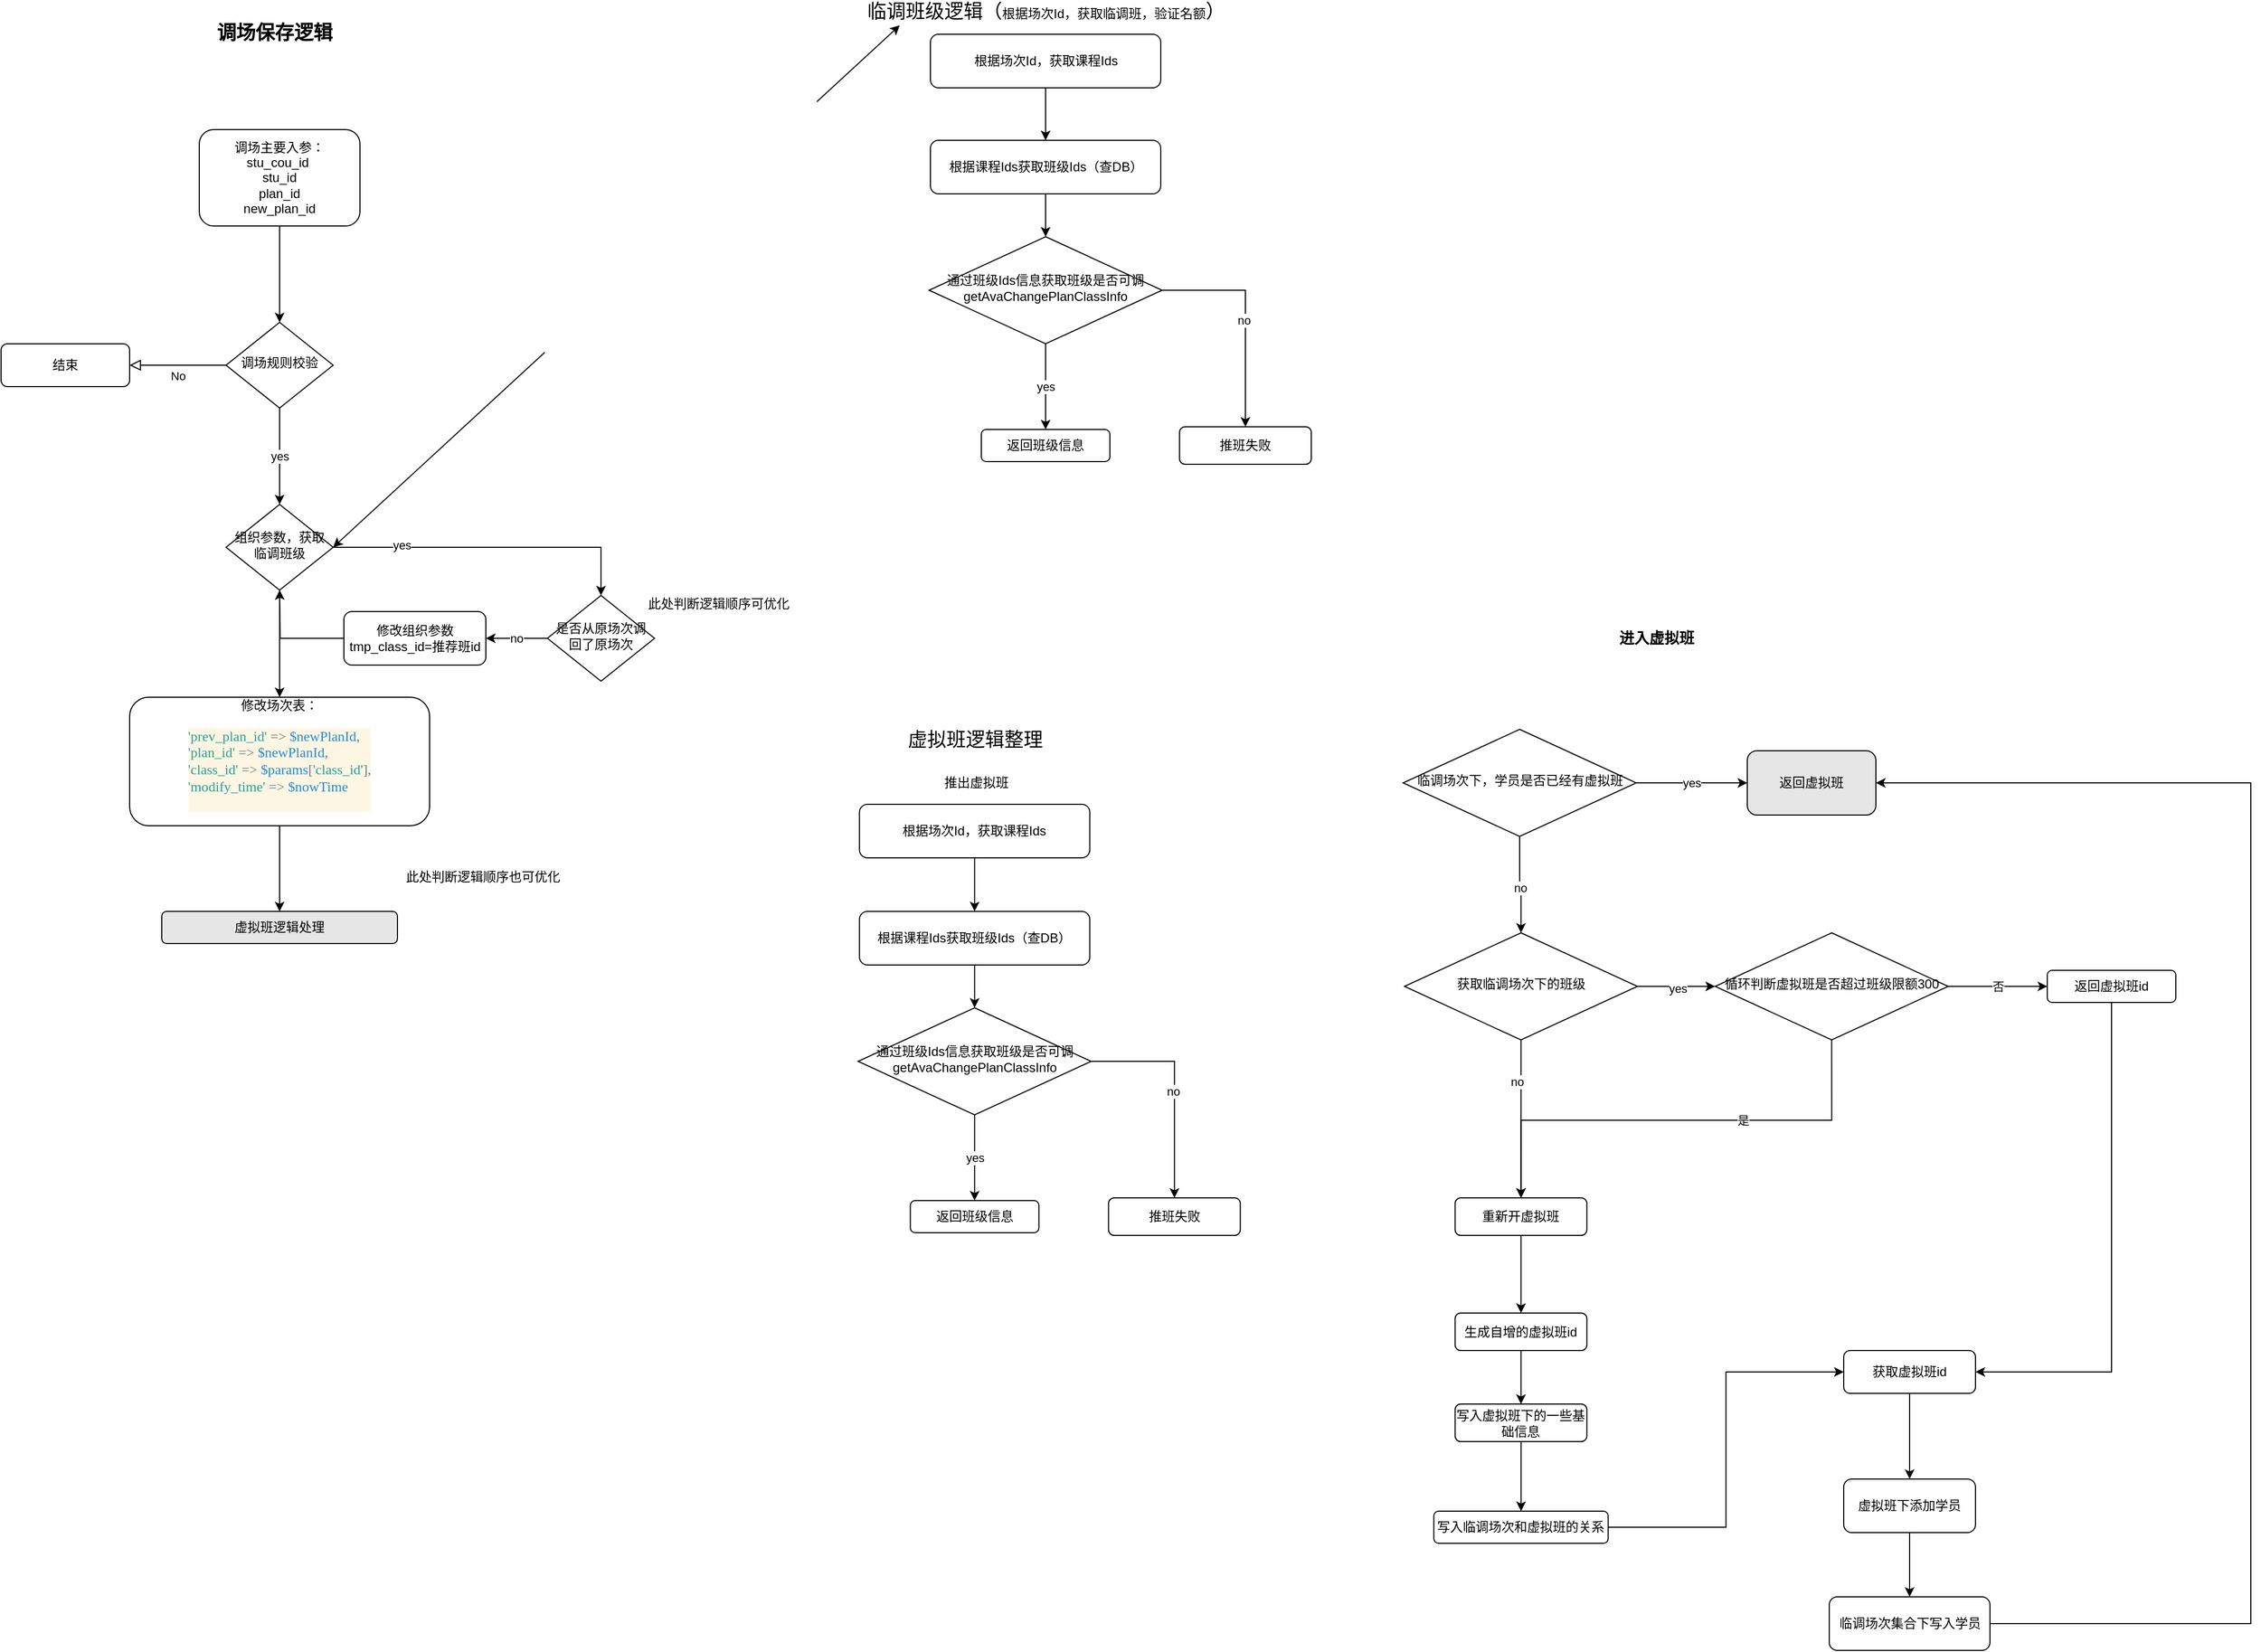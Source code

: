 <mxfile version="13.10.1" type="github">
  <diagram id="C5RBs43oDa-KdzZeNtuy" name="Page-1">
    <mxGraphModel dx="2574" dy="684" grid="1" gridSize="10" guides="1" tooltips="1" connect="1" arrows="1" fold="1" page="1" pageScale="1" pageWidth="827" pageHeight="1169" math="0" shadow="0">
      <root>
        <mxCell id="WIyWlLk6GJQsqaUBKTNV-0" />
        <mxCell id="WIyWlLk6GJQsqaUBKTNV-1" parent="WIyWlLk6GJQsqaUBKTNV-0" />
        <mxCell id="WIyWlLk6GJQsqaUBKTNV-5" value="No" style="edgeStyle=orthogonalEdgeStyle;rounded=0;html=1;jettySize=auto;orthogonalLoop=1;fontSize=11;endArrow=block;endFill=0;endSize=8;strokeWidth=1;shadow=0;labelBackgroundColor=none;" parent="WIyWlLk6GJQsqaUBKTNV-1" source="WIyWlLk6GJQsqaUBKTNV-6" target="WIyWlLk6GJQsqaUBKTNV-7" edge="1">
          <mxGeometry y="10" relative="1" as="geometry">
            <mxPoint as="offset" />
          </mxGeometry>
        </mxCell>
        <mxCell id="sMwPYeh3nt6qZpOF12sR-6" value="yes" style="edgeStyle=orthogonalEdgeStyle;rounded=0;orthogonalLoop=1;jettySize=auto;html=1;exitX=0.5;exitY=1;exitDx=0;exitDy=0;" edge="1" parent="WIyWlLk6GJQsqaUBKTNV-1" source="WIyWlLk6GJQsqaUBKTNV-6" target="WIyWlLk6GJQsqaUBKTNV-10">
          <mxGeometry relative="1" as="geometry" />
        </mxCell>
        <mxCell id="WIyWlLk6GJQsqaUBKTNV-6" value="调场规则校验" style="rhombus;whiteSpace=wrap;html=1;shadow=0;fontFamily=Helvetica;fontSize=12;align=center;strokeWidth=1;spacing=6;spacingTop=-4;" parent="WIyWlLk6GJQsqaUBKTNV-1" vertex="1">
          <mxGeometry x="-1310" y="330" width="100" height="80" as="geometry" />
        </mxCell>
        <mxCell id="WIyWlLk6GJQsqaUBKTNV-7" value="结束" style="rounded=1;whiteSpace=wrap;html=1;fontSize=12;glass=0;strokeWidth=1;shadow=0;" parent="WIyWlLk6GJQsqaUBKTNV-1" vertex="1">
          <mxGeometry x="-1520" y="350" width="120" height="40" as="geometry" />
        </mxCell>
        <mxCell id="sMwPYeh3nt6qZpOF12sR-43" style="edgeStyle=orthogonalEdgeStyle;rounded=0;orthogonalLoop=1;jettySize=auto;html=1;exitX=1;exitY=0.5;exitDx=0;exitDy=0;entryX=0.5;entryY=0;entryDx=0;entryDy=0;" edge="1" parent="WIyWlLk6GJQsqaUBKTNV-1" source="WIyWlLk6GJQsqaUBKTNV-10" target="sMwPYeh3nt6qZpOF12sR-31">
          <mxGeometry relative="1" as="geometry" />
        </mxCell>
        <mxCell id="sMwPYeh3nt6qZpOF12sR-44" value="yes" style="edgeLabel;html=1;align=center;verticalAlign=middle;resizable=0;points=[];" vertex="1" connectable="0" parent="sMwPYeh3nt6qZpOF12sR-43">
          <mxGeometry x="-0.568" y="2" relative="1" as="geometry">
            <mxPoint as="offset" />
          </mxGeometry>
        </mxCell>
        <mxCell id="sMwPYeh3nt6qZpOF12sR-47" style="edgeStyle=orthogonalEdgeStyle;rounded=0;orthogonalLoop=1;jettySize=auto;html=1;exitX=0.5;exitY=1;exitDx=0;exitDy=0;entryX=0.5;entryY=0;entryDx=0;entryDy=0;" edge="1" parent="WIyWlLk6GJQsqaUBKTNV-1" source="WIyWlLk6GJQsqaUBKTNV-10" target="WIyWlLk6GJQsqaUBKTNV-11">
          <mxGeometry relative="1" as="geometry" />
        </mxCell>
        <mxCell id="WIyWlLk6GJQsqaUBKTNV-10" value="组织参数，获取临调班级" style="rhombus;whiteSpace=wrap;html=1;shadow=0;fontFamily=Helvetica;fontSize=12;align=center;strokeWidth=1;spacing=6;spacingTop=-4;" parent="WIyWlLk6GJQsqaUBKTNV-1" vertex="1">
          <mxGeometry x="-1310" y="500" width="100" height="80" as="geometry" />
        </mxCell>
        <mxCell id="sMwPYeh3nt6qZpOF12sR-54" style="edgeStyle=orthogonalEdgeStyle;rounded=0;orthogonalLoop=1;jettySize=auto;html=1;exitX=0.5;exitY=1;exitDx=0;exitDy=0;entryX=0.5;entryY=0;entryDx=0;entryDy=0;" edge="1" parent="WIyWlLk6GJQsqaUBKTNV-1" source="WIyWlLk6GJQsqaUBKTNV-11" target="sMwPYeh3nt6qZpOF12sR-53">
          <mxGeometry relative="1" as="geometry" />
        </mxCell>
        <mxCell id="WIyWlLk6GJQsqaUBKTNV-11" value="修改场次表：&lt;br&gt;&lt;pre style=&quot;background-color: #fdf6e3 ; color: #657b83 ; font-family: &amp;#34;menlo&amp;#34; ; font-size: 9.8pt&quot;&gt;&lt;div style=&quot;text-align: left&quot;&gt;&lt;span style=&quot;font-size: 9.8pt ; white-space: normal&quot;&gt;    &lt;/span&gt;&lt;span style=&quot;font-size: 9.8pt ; white-space: normal ; color: rgb(42 , 161 , 152)&quot;&gt;&#39;prev_plan_id&#39; &lt;/span&gt;&lt;span style=&quot;font-size: 9.8pt ; white-space: normal&quot;&gt;=&amp;gt; &lt;/span&gt;&lt;span style=&quot;font-size: 9.8pt ; white-space: normal ; color: rgb(38 , 139 , 210)&quot;&gt;$newPlanId&lt;/span&gt;&lt;span style=&quot;font-size: 9.8pt ; white-space: normal&quot;&gt;,&lt;/span&gt;&lt;/div&gt;&lt;div style=&quot;text-align: left&quot;&gt;&lt;span style=&quot;font-size: 9.8pt ; white-space: normal&quot;&gt;    &lt;/span&gt;&lt;span style=&quot;font-size: 9.8pt ; white-space: normal ; color: rgb(42 , 161 , 152)&quot;&gt;&#39;plan_id&#39; &lt;/span&gt;&lt;span style=&quot;font-size: 9.8pt ; white-space: normal&quot;&gt;=&amp;gt; &lt;/span&gt;&lt;span style=&quot;font-size: 9.8pt ; white-space: normal ; color: rgb(38 , 139 , 210)&quot;&gt;$newPlanId&lt;/span&gt;&lt;span style=&quot;font-size: 9.8pt ; white-space: normal&quot;&gt;,&lt;/span&gt;&lt;/div&gt;&lt;div style=&quot;text-align: left&quot;&gt;&lt;span style=&quot;font-size: 9.8pt ; white-space: normal&quot;&gt;    &lt;/span&gt;&lt;span style=&quot;font-size: 9.8pt ; white-space: normal ; color: rgb(42 , 161 , 152)&quot;&gt;&#39;class_id&#39; &lt;/span&gt;&lt;span style=&quot;font-size: 9.8pt ; white-space: normal&quot;&gt;=&amp;gt; &lt;/span&gt;&lt;span style=&quot;font-size: 9.8pt ; white-space: normal ; color: rgb(38 , 139 , 210)&quot;&gt;$params&lt;/span&gt;&lt;span style=&quot;font-size: 9.8pt ; white-space: normal&quot;&gt;[&lt;/span&gt;&lt;span style=&quot;font-size: 9.8pt ; white-space: normal ; color: rgb(42 , 161 , 152)&quot;&gt;&#39;class_id&#39;&lt;/span&gt;&lt;span style=&quot;font-size: 9.8pt ; white-space: normal&quot;&gt;],&lt;/span&gt;&lt;/div&gt;&lt;div style=&quot;text-align: left&quot;&gt;&lt;span style=&quot;font-size: 9.8pt ; white-space: normal&quot;&gt;    &lt;/span&gt;&lt;span style=&quot;font-size: 9.8pt ; white-space: normal ; color: rgb(42 , 161 , 152)&quot;&gt;&#39;modify_time&#39; &lt;/span&gt;&lt;span style=&quot;font-size: 9.8pt ; white-space: normal&quot;&gt;=&amp;gt; &lt;/span&gt;&lt;span style=&quot;font-size: 9.8pt ; white-space: normal ; color: rgb(38 , 139 , 210)&quot;&gt;$nowTime&lt;/span&gt;&lt;/div&gt;&lt;br&gt;&lt;/pre&gt;" style="rounded=1;whiteSpace=wrap;html=1;fontSize=12;glass=0;strokeWidth=1;shadow=0;" parent="WIyWlLk6GJQsqaUBKTNV-1" vertex="1">
          <mxGeometry x="-1400" y="680" width="280" height="120" as="geometry" />
        </mxCell>
        <mxCell id="sMwPYeh3nt6qZpOF12sR-1" value="调场主要入参：&lt;br&gt;&lt;div&gt;stu_cou_id&amp;nbsp;&lt;/div&gt;&lt;div&gt;stu_id&lt;/div&gt;&lt;div&gt;plan_id&lt;/div&gt;&lt;div&gt;new_plan_id&lt;/div&gt;" style="rounded=1;whiteSpace=wrap;html=1;fontSize=12;glass=0;strokeWidth=1;shadow=0;" vertex="1" parent="WIyWlLk6GJQsqaUBKTNV-1">
          <mxGeometry x="-1335" y="150" width="150" height="90" as="geometry" />
        </mxCell>
        <mxCell id="sMwPYeh3nt6qZpOF12sR-4" style="edgeStyle=orthogonalEdgeStyle;rounded=0;orthogonalLoop=1;jettySize=auto;html=1;" edge="1" parent="WIyWlLk6GJQsqaUBKTNV-1" source="sMwPYeh3nt6qZpOF12sR-1" target="WIyWlLk6GJQsqaUBKTNV-6">
          <mxGeometry relative="1" as="geometry">
            <mxPoint x="-1260" y="240" as="sourcePoint" />
            <mxPoint x="-1260" y="320" as="targetPoint" />
          </mxGeometry>
        </mxCell>
        <mxCell id="sMwPYeh3nt6qZpOF12sR-8" value="yes" style="edgeStyle=orthogonalEdgeStyle;rounded=0;orthogonalLoop=1;jettySize=auto;html=1;exitX=0.5;exitY=1;exitDx=0;exitDy=0;" edge="1" parent="WIyWlLk6GJQsqaUBKTNV-1" source="sMwPYeh3nt6qZpOF12sR-9" target="sMwPYeh3nt6qZpOF12sR-26">
          <mxGeometry relative="1" as="geometry">
            <mxPoint x="-545" y="510" as="targetPoint" />
            <Array as="points" />
          </mxGeometry>
        </mxCell>
        <mxCell id="sMwPYeh3nt6qZpOF12sR-29" style="edgeStyle=orthogonalEdgeStyle;rounded=0;orthogonalLoop=1;jettySize=auto;html=1;exitX=1;exitY=0.5;exitDx=0;exitDy=0;" edge="1" parent="WIyWlLk6GJQsqaUBKTNV-1" source="sMwPYeh3nt6qZpOF12sR-9" target="sMwPYeh3nt6qZpOF12sR-27">
          <mxGeometry relative="1" as="geometry" />
        </mxCell>
        <mxCell id="sMwPYeh3nt6qZpOF12sR-30" value="no" style="edgeLabel;html=1;align=center;verticalAlign=middle;resizable=0;points=[];" vertex="1" connectable="0" parent="sMwPYeh3nt6qZpOF12sR-29">
          <mxGeometry x="0.028" y="-2" relative="1" as="geometry">
            <mxPoint as="offset" />
          </mxGeometry>
        </mxCell>
        <mxCell id="sMwPYeh3nt6qZpOF12sR-9" value="&lt;div&gt;通过班级Ids信息获取班级是否可调&lt;/div&gt;&lt;div&gt;getAvaChangePlanClassInfo&lt;/div&gt;" style="rhombus;whiteSpace=wrap;html=1;shadow=0;fontFamily=Helvetica;fontSize=12;align=center;strokeWidth=1;spacing=6;spacingTop=-4;" vertex="1" parent="WIyWlLk6GJQsqaUBKTNV-1">
          <mxGeometry x="-653.75" y="250" width="217.5" height="100" as="geometry" />
        </mxCell>
        <mxCell id="sMwPYeh3nt6qZpOF12sR-18" value="&lt;font style=&quot;font-size: 18px&quot;&gt;&lt;b&gt;调场保存逻辑&lt;/b&gt;&lt;/font&gt;" style="text;html=1;align=center;verticalAlign=middle;resizable=0;points=[];autosize=1;" vertex="1" parent="WIyWlLk6GJQsqaUBKTNV-1">
          <mxGeometry x="-1325" y="50" width="120" height="20" as="geometry" />
        </mxCell>
        <mxCell id="sMwPYeh3nt6qZpOF12sR-19" value="&lt;font style=&quot;font-size: 18px&quot;&gt;临调班级逻辑（&lt;span style=&quot;font-size: 12px&quot;&gt;根据场次Id，获取临调班，验证名额&lt;/span&gt;）&lt;/font&gt;" style="text;html=1;align=center;verticalAlign=middle;resizable=0;points=[];autosize=1;" vertex="1" parent="WIyWlLk6GJQsqaUBKTNV-1">
          <mxGeometry x="-720" y="30" width="350" height="20" as="geometry" />
        </mxCell>
        <mxCell id="sMwPYeh3nt6qZpOF12sR-24" style="edgeStyle=orthogonalEdgeStyle;rounded=0;orthogonalLoop=1;jettySize=auto;html=1;exitX=0.5;exitY=1;exitDx=0;exitDy=0;entryX=0.5;entryY=0;entryDx=0;entryDy=0;" edge="1" parent="WIyWlLk6GJQsqaUBKTNV-1" source="sMwPYeh3nt6qZpOF12sR-20" target="sMwPYeh3nt6qZpOF12sR-22">
          <mxGeometry relative="1" as="geometry" />
        </mxCell>
        <mxCell id="sMwPYeh3nt6qZpOF12sR-20" value="&lt;span&gt;根据场次Id，获取课程Ids&lt;/span&gt;" style="rounded=1;whiteSpace=wrap;html=1;fontSize=12;glass=0;strokeWidth=1;shadow=0;" vertex="1" parent="WIyWlLk6GJQsqaUBKTNV-1">
          <mxGeometry x="-652.5" y="61" width="215" height="50" as="geometry" />
        </mxCell>
        <mxCell id="sMwPYeh3nt6qZpOF12sR-25" style="edgeStyle=orthogonalEdgeStyle;rounded=0;orthogonalLoop=1;jettySize=auto;html=1;exitX=0.5;exitY=1;exitDx=0;exitDy=0;entryX=0.5;entryY=0;entryDx=0;entryDy=0;" edge="1" parent="WIyWlLk6GJQsqaUBKTNV-1" source="sMwPYeh3nt6qZpOF12sR-22" target="sMwPYeh3nt6qZpOF12sR-9">
          <mxGeometry relative="1" as="geometry">
            <mxPoint x="-545" y="230" as="targetPoint" />
          </mxGeometry>
        </mxCell>
        <mxCell id="sMwPYeh3nt6qZpOF12sR-22" value="&lt;span&gt;根据课程Ids获取班级Ids（查DB）&lt;/span&gt;" style="rounded=1;whiteSpace=wrap;html=1;fontSize=12;glass=0;strokeWidth=1;shadow=0;" vertex="1" parent="WIyWlLk6GJQsqaUBKTNV-1">
          <mxGeometry x="-652.5" y="160" width="215" height="50" as="geometry" />
        </mxCell>
        <mxCell id="sMwPYeh3nt6qZpOF12sR-26" value="返回班级信息" style="rounded=1;whiteSpace=wrap;html=1;fontSize=12;glass=0;strokeWidth=1;shadow=0;" vertex="1" parent="WIyWlLk6GJQsqaUBKTNV-1">
          <mxGeometry x="-605" y="430" width="120" height="30" as="geometry" />
        </mxCell>
        <mxCell id="sMwPYeh3nt6qZpOF12sR-27" value="推班失败" style="rounded=1;whiteSpace=wrap;html=1;fontSize=12;glass=0;strokeWidth=1;shadow=0;" vertex="1" parent="WIyWlLk6GJQsqaUBKTNV-1">
          <mxGeometry x="-420" y="427.5" width="123" height="35" as="geometry" />
        </mxCell>
        <mxCell id="sMwPYeh3nt6qZpOF12sR-45" value="no" style="edgeStyle=orthogonalEdgeStyle;rounded=0;orthogonalLoop=1;jettySize=auto;html=1;exitX=0;exitY=0.5;exitDx=0;exitDy=0;" edge="1" parent="WIyWlLk6GJQsqaUBKTNV-1" source="sMwPYeh3nt6qZpOF12sR-31" target="sMwPYeh3nt6qZpOF12sR-37">
          <mxGeometry relative="1" as="geometry" />
        </mxCell>
        <mxCell id="sMwPYeh3nt6qZpOF12sR-31" value="是否从原场次调回了原场次" style="rhombus;whiteSpace=wrap;html=1;shadow=0;fontFamily=Helvetica;fontSize=12;align=center;strokeWidth=1;spacing=6;spacingTop=-4;" vertex="1" parent="WIyWlLk6GJQsqaUBKTNV-1">
          <mxGeometry x="-1010" y="585" width="100" height="80" as="geometry" />
        </mxCell>
        <mxCell id="sMwPYeh3nt6qZpOF12sR-32" value="" style="endArrow=classic;startArrow=classic;html=1;entryX=0.111;entryY=1.133;entryDx=0;entryDy=0;entryPerimeter=0;" edge="1" parent="WIyWlLk6GJQsqaUBKTNV-1" target="sMwPYeh3nt6qZpOF12sR-19">
          <mxGeometry width="50" height="50" relative="1" as="geometry">
            <mxPoint x="-1210" y="540" as="sourcePoint" />
            <mxPoint x="-850" y="200" as="targetPoint" />
          </mxGeometry>
        </mxCell>
        <mxCell id="sMwPYeh3nt6qZpOF12sR-42" style="edgeStyle=orthogonalEdgeStyle;rounded=0;orthogonalLoop=1;jettySize=auto;html=1;" edge="1" parent="WIyWlLk6GJQsqaUBKTNV-1" source="sMwPYeh3nt6qZpOF12sR-37">
          <mxGeometry relative="1" as="geometry">
            <mxPoint x="-1260" y="580" as="targetPoint" />
          </mxGeometry>
        </mxCell>
        <mxCell id="sMwPYeh3nt6qZpOF12sR-37" value="修改组织参数tmp_class_id=推荐班id" style="rounded=1;whiteSpace=wrap;html=1;fontSize=12;glass=0;strokeWidth=1;shadow=0;" vertex="1" parent="WIyWlLk6GJQsqaUBKTNV-1">
          <mxGeometry x="-1200" y="600" width="132.5" height="50" as="geometry" />
        </mxCell>
        <mxCell id="sMwPYeh3nt6qZpOF12sR-48" value="此处判断逻辑顺序可优化" style="text;html=1;strokeColor=none;fillColor=none;align=center;verticalAlign=middle;whiteSpace=wrap;rounded=0;" vertex="1" parent="WIyWlLk6GJQsqaUBKTNV-1">
          <mxGeometry x="-930" y="585" width="160" height="15" as="geometry" />
        </mxCell>
        <mxCell id="sMwPYeh3nt6qZpOF12sR-51" value="此处判断逻辑顺序也可优化" style="text;html=1;strokeColor=none;fillColor=none;align=center;verticalAlign=middle;whiteSpace=wrap;rounded=0;" vertex="1" parent="WIyWlLk6GJQsqaUBKTNV-1">
          <mxGeometry x="-1150" y="840" width="160" height="15" as="geometry" />
        </mxCell>
        <mxCell id="sMwPYeh3nt6qZpOF12sR-53" value="虚拟班逻辑处理" style="rounded=1;whiteSpace=wrap;html=1;fontSize=12;glass=0;strokeWidth=1;shadow=0;fillColor=#E6E6E6;" vertex="1" parent="WIyWlLk6GJQsqaUBKTNV-1">
          <mxGeometry x="-1370" y="880" width="220" height="30" as="geometry" />
        </mxCell>
        <mxCell id="sMwPYeh3nt6qZpOF12sR-56" value="&lt;font style=&quot;font-size: 18px&quot;&gt;虚拟班逻辑整理&lt;/font&gt;" style="text;html=1;align=center;verticalAlign=middle;resizable=0;points=[];autosize=1;" vertex="1" parent="WIyWlLk6GJQsqaUBKTNV-1">
          <mxGeometry x="-681.25" y="710" width="140" height="20" as="geometry" />
        </mxCell>
        <mxCell id="sMwPYeh3nt6qZpOF12sR-57" value="yes" style="edgeStyle=orthogonalEdgeStyle;rounded=0;orthogonalLoop=1;jettySize=auto;html=1;exitX=0.5;exitY=1;exitDx=0;exitDy=0;" edge="1" parent="WIyWlLk6GJQsqaUBKTNV-1" source="sMwPYeh3nt6qZpOF12sR-60" target="sMwPYeh3nt6qZpOF12sR-65">
          <mxGeometry relative="1" as="geometry">
            <mxPoint x="-611.25" y="1230" as="targetPoint" />
            <Array as="points" />
          </mxGeometry>
        </mxCell>
        <mxCell id="sMwPYeh3nt6qZpOF12sR-58" style="edgeStyle=orthogonalEdgeStyle;rounded=0;orthogonalLoop=1;jettySize=auto;html=1;exitX=1;exitY=0.5;exitDx=0;exitDy=0;" edge="1" parent="WIyWlLk6GJQsqaUBKTNV-1" source="sMwPYeh3nt6qZpOF12sR-60" target="sMwPYeh3nt6qZpOF12sR-66">
          <mxGeometry relative="1" as="geometry" />
        </mxCell>
        <mxCell id="sMwPYeh3nt6qZpOF12sR-59" value="no" style="edgeLabel;html=1;align=center;verticalAlign=middle;resizable=0;points=[];" vertex="1" connectable="0" parent="sMwPYeh3nt6qZpOF12sR-58">
          <mxGeometry x="0.028" y="-2" relative="1" as="geometry">
            <mxPoint as="offset" />
          </mxGeometry>
        </mxCell>
        <mxCell id="sMwPYeh3nt6qZpOF12sR-60" value="&lt;div&gt;通过班级Ids信息获取班级是否可调&lt;/div&gt;&lt;div&gt;getAvaChangePlanClassInfo&lt;/div&gt;" style="rhombus;whiteSpace=wrap;html=1;shadow=0;fontFamily=Helvetica;fontSize=12;align=center;strokeWidth=1;spacing=6;spacingTop=-4;" vertex="1" parent="WIyWlLk6GJQsqaUBKTNV-1">
          <mxGeometry x="-720" y="970" width="217.5" height="100" as="geometry" />
        </mxCell>
        <mxCell id="sMwPYeh3nt6qZpOF12sR-61" style="edgeStyle=orthogonalEdgeStyle;rounded=0;orthogonalLoop=1;jettySize=auto;html=1;exitX=0.5;exitY=1;exitDx=0;exitDy=0;entryX=0.5;entryY=0;entryDx=0;entryDy=0;" edge="1" parent="WIyWlLk6GJQsqaUBKTNV-1" source="sMwPYeh3nt6qZpOF12sR-62" target="sMwPYeh3nt6qZpOF12sR-64">
          <mxGeometry relative="1" as="geometry" />
        </mxCell>
        <mxCell id="sMwPYeh3nt6qZpOF12sR-62" value="&lt;span&gt;根据场次Id，获取课程Ids&lt;/span&gt;" style="rounded=1;whiteSpace=wrap;html=1;fontSize=12;glass=0;strokeWidth=1;shadow=0;" vertex="1" parent="WIyWlLk6GJQsqaUBKTNV-1">
          <mxGeometry x="-718.75" y="780" width="215" height="50" as="geometry" />
        </mxCell>
        <mxCell id="sMwPYeh3nt6qZpOF12sR-63" style="edgeStyle=orthogonalEdgeStyle;rounded=0;orthogonalLoop=1;jettySize=auto;html=1;exitX=0.5;exitY=1;exitDx=0;exitDy=0;entryX=0.5;entryY=0;entryDx=0;entryDy=0;" edge="1" parent="WIyWlLk6GJQsqaUBKTNV-1" source="sMwPYeh3nt6qZpOF12sR-64" target="sMwPYeh3nt6qZpOF12sR-60">
          <mxGeometry relative="1" as="geometry">
            <mxPoint x="-611.25" y="950" as="targetPoint" />
          </mxGeometry>
        </mxCell>
        <mxCell id="sMwPYeh3nt6qZpOF12sR-64" value="&lt;span&gt;根据课程Ids获取班级Ids（查DB）&lt;/span&gt;" style="rounded=1;whiteSpace=wrap;html=1;fontSize=12;glass=0;strokeWidth=1;shadow=0;" vertex="1" parent="WIyWlLk6GJQsqaUBKTNV-1">
          <mxGeometry x="-718.75" y="880" width="215" height="50" as="geometry" />
        </mxCell>
        <mxCell id="sMwPYeh3nt6qZpOF12sR-65" value="返回班级信息" style="rounded=1;whiteSpace=wrap;html=1;fontSize=12;glass=0;strokeWidth=1;shadow=0;" vertex="1" parent="WIyWlLk6GJQsqaUBKTNV-1">
          <mxGeometry x="-671.25" y="1150" width="120" height="30" as="geometry" />
        </mxCell>
        <mxCell id="sMwPYeh3nt6qZpOF12sR-66" value="推班失败" style="rounded=1;whiteSpace=wrap;html=1;fontSize=12;glass=0;strokeWidth=1;shadow=0;" vertex="1" parent="WIyWlLk6GJQsqaUBKTNV-1">
          <mxGeometry x="-486.25" y="1147.5" width="123" height="35" as="geometry" />
        </mxCell>
        <mxCell id="sMwPYeh3nt6qZpOF12sR-68" style="edgeStyle=orthogonalEdgeStyle;rounded=0;orthogonalLoop=1;jettySize=auto;html=1;exitX=1;exitY=0.5;exitDx=0;exitDy=0;entryX=0;entryY=0.5;entryDx=0;entryDy=0;" edge="1" parent="WIyWlLk6GJQsqaUBKTNV-1" source="sMwPYeh3nt6qZpOF12sR-70" target="sMwPYeh3nt6qZpOF12sR-102">
          <mxGeometry relative="1" as="geometry">
            <mxPoint x="130" y="950.0" as="targetPoint" />
          </mxGeometry>
        </mxCell>
        <mxCell id="sMwPYeh3nt6qZpOF12sR-69" value="yes" style="edgeLabel;html=1;align=center;verticalAlign=middle;resizable=0;points=[];" vertex="1" connectable="0" parent="sMwPYeh3nt6qZpOF12sR-68">
          <mxGeometry x="0.028" y="-2" relative="1" as="geometry">
            <mxPoint as="offset" />
          </mxGeometry>
        </mxCell>
        <mxCell id="sMwPYeh3nt6qZpOF12sR-105" style="edgeStyle=orthogonalEdgeStyle;rounded=0;orthogonalLoop=1;jettySize=auto;html=1;exitX=0.5;exitY=1;exitDx=0;exitDy=0;entryX=0.5;entryY=0;entryDx=0;entryDy=0;" edge="1" parent="WIyWlLk6GJQsqaUBKTNV-1" source="sMwPYeh3nt6qZpOF12sR-70" target="sMwPYeh3nt6qZpOF12sR-104">
          <mxGeometry relative="1" as="geometry" />
        </mxCell>
        <mxCell id="sMwPYeh3nt6qZpOF12sR-109" value="no" style="edgeLabel;html=1;align=center;verticalAlign=middle;resizable=0;points=[];" vertex="1" connectable="0" parent="sMwPYeh3nt6qZpOF12sR-105">
          <mxGeometry x="-0.473" y="-4" relative="1" as="geometry">
            <mxPoint as="offset" />
          </mxGeometry>
        </mxCell>
        <mxCell id="sMwPYeh3nt6qZpOF12sR-70" value="获取临调场次下的班级" style="rhombus;whiteSpace=wrap;html=1;shadow=0;fontFamily=Helvetica;fontSize=12;align=center;strokeWidth=1;spacing=6;spacingTop=-4;" vertex="1" parent="WIyWlLk6GJQsqaUBKTNV-1">
          <mxGeometry x="-210" y="900" width="217.5" height="100" as="geometry" />
        </mxCell>
        <mxCell id="sMwPYeh3nt6qZpOF12sR-71" style="edgeStyle=orthogonalEdgeStyle;rounded=0;orthogonalLoop=1;jettySize=auto;html=1;exitX=0.5;exitY=1;exitDx=0;exitDy=0;" edge="1" parent="WIyWlLk6GJQsqaUBKTNV-1" source="sMwPYeh3nt6qZpOF12sR-83" target="sMwPYeh3nt6qZpOF12sR-70">
          <mxGeometry relative="1" as="geometry">
            <mxPoint x="-101.25" y="830.0" as="sourcePoint" />
            <mxPoint x="-101.25" y="860.0" as="targetPoint" />
          </mxGeometry>
        </mxCell>
        <mxCell id="sMwPYeh3nt6qZpOF12sR-82" value="no" style="edgeLabel;html=1;align=center;verticalAlign=middle;resizable=0;points=[];" vertex="1" connectable="0" parent="sMwPYeh3nt6qZpOF12sR-71">
          <mxGeometry x="-0.007" y="-3" relative="1" as="geometry">
            <mxPoint as="offset" />
          </mxGeometry>
        </mxCell>
        <mxCell id="sMwPYeh3nt6qZpOF12sR-79" value="yes" style="edgeStyle=orthogonalEdgeStyle;rounded=0;orthogonalLoop=1;jettySize=auto;html=1;entryX=0;entryY=0.5;entryDx=0;entryDy=0;exitX=1;exitY=0.5;exitDx=0;exitDy=0;" edge="1" parent="WIyWlLk6GJQsqaUBKTNV-1" source="sMwPYeh3nt6qZpOF12sR-83" target="sMwPYeh3nt6qZpOF12sR-81">
          <mxGeometry relative="1" as="geometry">
            <mxPoint x="160" y="805.0" as="targetPoint" />
            <mxPoint x="6.25" y="805.0" as="sourcePoint" />
          </mxGeometry>
        </mxCell>
        <mxCell id="sMwPYeh3nt6qZpOF12sR-77" value="推出虚拟班" style="text;html=1;align=center;verticalAlign=middle;resizable=0;points=[];autosize=1;" vertex="1" parent="WIyWlLk6GJQsqaUBKTNV-1">
          <mxGeometry x="-650" y="750" width="80" height="20" as="geometry" />
        </mxCell>
        <mxCell id="sMwPYeh3nt6qZpOF12sR-78" value="&lt;font style=&quot;font-size: 14px&quot;&gt;&lt;b&gt;进入虚拟班&lt;/b&gt;&lt;/font&gt;" style="text;html=1;align=center;verticalAlign=middle;resizable=0;points=[];autosize=1;" vertex="1" parent="WIyWlLk6GJQsqaUBKTNV-1">
          <mxGeometry x="-19.87" y="615" width="90" height="20" as="geometry" />
        </mxCell>
        <mxCell id="sMwPYeh3nt6qZpOF12sR-81" value="返回虚拟班" style="rounded=1;whiteSpace=wrap;html=1;fillColor=#E6E6E6;" vertex="1" parent="WIyWlLk6GJQsqaUBKTNV-1">
          <mxGeometry x="110" y="730" width="120" height="60" as="geometry" />
        </mxCell>
        <mxCell id="sMwPYeh3nt6qZpOF12sR-83" value="临调场次下，学员是否已经有虚拟班" style="rhombus;whiteSpace=wrap;html=1;shadow=0;fontFamily=Helvetica;fontSize=12;align=center;strokeWidth=1;spacing=6;spacingTop=-4;" vertex="1" parent="WIyWlLk6GJQsqaUBKTNV-1">
          <mxGeometry x="-211.25" y="710" width="217.5" height="100" as="geometry" />
        </mxCell>
        <mxCell id="sMwPYeh3nt6qZpOF12sR-107" style="edgeStyle=orthogonalEdgeStyle;rounded=0;orthogonalLoop=1;jettySize=auto;html=1;exitX=0.5;exitY=1;exitDx=0;exitDy=0;entryX=0.5;entryY=0;entryDx=0;entryDy=0;" edge="1" parent="WIyWlLk6GJQsqaUBKTNV-1" source="sMwPYeh3nt6qZpOF12sR-102" target="sMwPYeh3nt6qZpOF12sR-104">
          <mxGeometry relative="1" as="geometry">
            <Array as="points">
              <mxPoint x="189" y="1075" />
              <mxPoint x="-101" y="1075" />
            </Array>
          </mxGeometry>
        </mxCell>
        <mxCell id="sMwPYeh3nt6qZpOF12sR-108" value="是" style="edgeLabel;html=1;align=center;verticalAlign=middle;resizable=0;points=[];" vertex="1" connectable="0" parent="sMwPYeh3nt6qZpOF12sR-107">
          <mxGeometry x="-0.275" relative="1" as="geometry">
            <mxPoint as="offset" />
          </mxGeometry>
        </mxCell>
        <mxCell id="sMwPYeh3nt6qZpOF12sR-110" value="否" style="edgeStyle=orthogonalEdgeStyle;rounded=0;orthogonalLoop=1;jettySize=auto;html=1;exitX=1;exitY=0.5;exitDx=0;exitDy=0;entryX=0;entryY=0.5;entryDx=0;entryDy=0;" edge="1" parent="WIyWlLk6GJQsqaUBKTNV-1" source="sMwPYeh3nt6qZpOF12sR-102" target="sMwPYeh3nt6qZpOF12sR-103">
          <mxGeometry relative="1" as="geometry" />
        </mxCell>
        <mxCell id="sMwPYeh3nt6qZpOF12sR-102" value="循环判断虚拟班是否超过班级限额300" style="rhombus;whiteSpace=wrap;html=1;shadow=0;fontFamily=Helvetica;fontSize=12;align=center;strokeWidth=1;spacing=6;spacingTop=-4;" vertex="1" parent="WIyWlLk6GJQsqaUBKTNV-1">
          <mxGeometry x="80" y="900" width="217.5" height="100" as="geometry" />
        </mxCell>
        <mxCell id="sMwPYeh3nt6qZpOF12sR-115" style="edgeStyle=orthogonalEdgeStyle;rounded=0;orthogonalLoop=1;jettySize=auto;html=1;exitX=0.5;exitY=1;exitDx=0;exitDy=0;entryX=1;entryY=0.5;entryDx=0;entryDy=0;" edge="1" parent="WIyWlLk6GJQsqaUBKTNV-1" source="sMwPYeh3nt6qZpOF12sR-103" target="sMwPYeh3nt6qZpOF12sR-112">
          <mxGeometry relative="1" as="geometry" />
        </mxCell>
        <mxCell id="sMwPYeh3nt6qZpOF12sR-103" value="返回虚拟班id" style="rounded=1;whiteSpace=wrap;html=1;fontSize=12;glass=0;strokeWidth=1;shadow=0;" vertex="1" parent="WIyWlLk6GJQsqaUBKTNV-1">
          <mxGeometry x="390" y="935" width="120" height="30" as="geometry" />
        </mxCell>
        <mxCell id="sMwPYeh3nt6qZpOF12sR-111" style="edgeStyle=orthogonalEdgeStyle;rounded=0;orthogonalLoop=1;jettySize=auto;html=1;exitX=0.5;exitY=1;exitDx=0;exitDy=0;entryX=0.5;entryY=0;entryDx=0;entryDy=0;" edge="1" parent="WIyWlLk6GJQsqaUBKTNV-1" source="sMwPYeh3nt6qZpOF12sR-104" target="sMwPYeh3nt6qZpOF12sR-120">
          <mxGeometry relative="1" as="geometry">
            <mxPoint x="-101.059" y="1280" as="targetPoint" />
          </mxGeometry>
        </mxCell>
        <mxCell id="sMwPYeh3nt6qZpOF12sR-104" value="重新开虚拟班" style="rounded=1;whiteSpace=wrap;html=1;fontSize=12;glass=0;strokeWidth=1;shadow=0;" vertex="1" parent="WIyWlLk6GJQsqaUBKTNV-1">
          <mxGeometry x="-162.75" y="1147.5" width="123" height="35" as="geometry" />
        </mxCell>
        <mxCell id="sMwPYeh3nt6qZpOF12sR-118" style="edgeStyle=orthogonalEdgeStyle;rounded=0;orthogonalLoop=1;jettySize=auto;html=1;" edge="1" parent="WIyWlLk6GJQsqaUBKTNV-1" source="sMwPYeh3nt6qZpOF12sR-112" target="sMwPYeh3nt6qZpOF12sR-116">
          <mxGeometry relative="1" as="geometry" />
        </mxCell>
        <mxCell id="sMwPYeh3nt6qZpOF12sR-112" value="获取虚拟班id" style="rounded=1;whiteSpace=wrap;html=1;fontSize=12;glass=0;strokeWidth=1;shadow=0;" vertex="1" parent="WIyWlLk6GJQsqaUBKTNV-1">
          <mxGeometry x="200" y="1290" width="123" height="40" as="geometry" />
        </mxCell>
        <mxCell id="sMwPYeh3nt6qZpOF12sR-119" value="" style="edgeStyle=orthogonalEdgeStyle;rounded=0;orthogonalLoop=1;jettySize=auto;html=1;" edge="1" parent="WIyWlLk6GJQsqaUBKTNV-1" source="sMwPYeh3nt6qZpOF12sR-116" target="sMwPYeh3nt6qZpOF12sR-117">
          <mxGeometry relative="1" as="geometry" />
        </mxCell>
        <mxCell id="sMwPYeh3nt6qZpOF12sR-116" value="虚拟班下添加学员" style="rounded=1;whiteSpace=wrap;html=1;fontSize=12;glass=0;strokeWidth=1;shadow=0;" vertex="1" parent="WIyWlLk6GJQsqaUBKTNV-1">
          <mxGeometry x="200" y="1410" width="123" height="50" as="geometry" />
        </mxCell>
        <mxCell id="sMwPYeh3nt6qZpOF12sR-127" style="edgeStyle=orthogonalEdgeStyle;rounded=0;orthogonalLoop=1;jettySize=auto;html=1;entryX=1;entryY=0.5;entryDx=0;entryDy=0;" edge="1" parent="WIyWlLk6GJQsqaUBKTNV-1" source="sMwPYeh3nt6qZpOF12sR-117" target="sMwPYeh3nt6qZpOF12sR-81">
          <mxGeometry relative="1" as="geometry">
            <mxPoint x="730" y="1080.0" as="targetPoint" />
            <Array as="points">
              <mxPoint x="580" y="1545" />
              <mxPoint x="580" y="760" />
            </Array>
          </mxGeometry>
        </mxCell>
        <mxCell id="sMwPYeh3nt6qZpOF12sR-117" value="临调场次集合下写入学员" style="rounded=1;whiteSpace=wrap;html=1;fontSize=12;glass=0;strokeWidth=1;shadow=0;" vertex="1" parent="WIyWlLk6GJQsqaUBKTNV-1">
          <mxGeometry x="186.5" y="1520" width="150" height="50" as="geometry" />
        </mxCell>
        <mxCell id="sMwPYeh3nt6qZpOF12sR-123" value="" style="edgeStyle=orthogonalEdgeStyle;rounded=0;orthogonalLoop=1;jettySize=auto;html=1;" edge="1" parent="WIyWlLk6GJQsqaUBKTNV-1" source="sMwPYeh3nt6qZpOF12sR-120" target="sMwPYeh3nt6qZpOF12sR-121">
          <mxGeometry relative="1" as="geometry" />
        </mxCell>
        <mxCell id="sMwPYeh3nt6qZpOF12sR-120" value="生成自增的虚拟班id" style="rounded=1;whiteSpace=wrap;html=1;fontSize=12;glass=0;strokeWidth=1;shadow=0;" vertex="1" parent="WIyWlLk6GJQsqaUBKTNV-1">
          <mxGeometry x="-162.75" y="1255" width="123" height="35" as="geometry" />
        </mxCell>
        <mxCell id="sMwPYeh3nt6qZpOF12sR-124" value="" style="edgeStyle=orthogonalEdgeStyle;rounded=0;orthogonalLoop=1;jettySize=auto;html=1;" edge="1" parent="WIyWlLk6GJQsqaUBKTNV-1" source="sMwPYeh3nt6qZpOF12sR-121" target="sMwPYeh3nt6qZpOF12sR-122">
          <mxGeometry relative="1" as="geometry" />
        </mxCell>
        <mxCell id="sMwPYeh3nt6qZpOF12sR-121" value="写入虚拟班下的一些基础信息" style="rounded=1;whiteSpace=wrap;html=1;fontSize=12;glass=0;strokeWidth=1;shadow=0;" vertex="1" parent="WIyWlLk6GJQsqaUBKTNV-1">
          <mxGeometry x="-162.75" y="1340" width="123" height="35" as="geometry" />
        </mxCell>
        <mxCell id="sMwPYeh3nt6qZpOF12sR-126" style="edgeStyle=orthogonalEdgeStyle;rounded=0;orthogonalLoop=1;jettySize=auto;html=1;entryX=0;entryY=0.5;entryDx=0;entryDy=0;" edge="1" parent="WIyWlLk6GJQsqaUBKTNV-1" source="sMwPYeh3nt6qZpOF12sR-122" target="sMwPYeh3nt6qZpOF12sR-112">
          <mxGeometry relative="1" as="geometry" />
        </mxCell>
        <mxCell id="sMwPYeh3nt6qZpOF12sR-122" value="写入临调场次和虚拟班的关系" style="rounded=1;whiteSpace=wrap;html=1;fontSize=12;glass=0;strokeWidth=1;shadow=0;" vertex="1" parent="WIyWlLk6GJQsqaUBKTNV-1">
          <mxGeometry x="-182.62" y="1440" width="162.75" height="30" as="geometry" />
        </mxCell>
      </root>
    </mxGraphModel>
  </diagram>
</mxfile>
